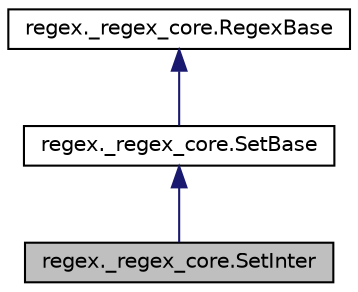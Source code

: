 digraph "regex._regex_core.SetInter"
{
 // LATEX_PDF_SIZE
  edge [fontname="Helvetica",fontsize="10",labelfontname="Helvetica",labelfontsize="10"];
  node [fontname="Helvetica",fontsize="10",shape=record];
  Node1 [label="regex._regex_core.SetInter",height=0.2,width=0.4,color="black", fillcolor="grey75", style="filled", fontcolor="black",tooltip=" "];
  Node2 -> Node1 [dir="back",color="midnightblue",fontsize="10",style="solid",fontname="Helvetica"];
  Node2 [label="regex._regex_core.SetBase",height=0.2,width=0.4,color="black", fillcolor="white", style="filled",URL="$classregex_1_1__regex__core_1_1SetBase.html",tooltip=" "];
  Node3 -> Node2 [dir="back",color="midnightblue",fontsize="10",style="solid",fontname="Helvetica"];
  Node3 [label="regex._regex_core.RegexBase",height=0.2,width=0.4,color="black", fillcolor="white", style="filled",URL="$classregex_1_1__regex__core_1_1RegexBase.html",tooltip=" "];
}
